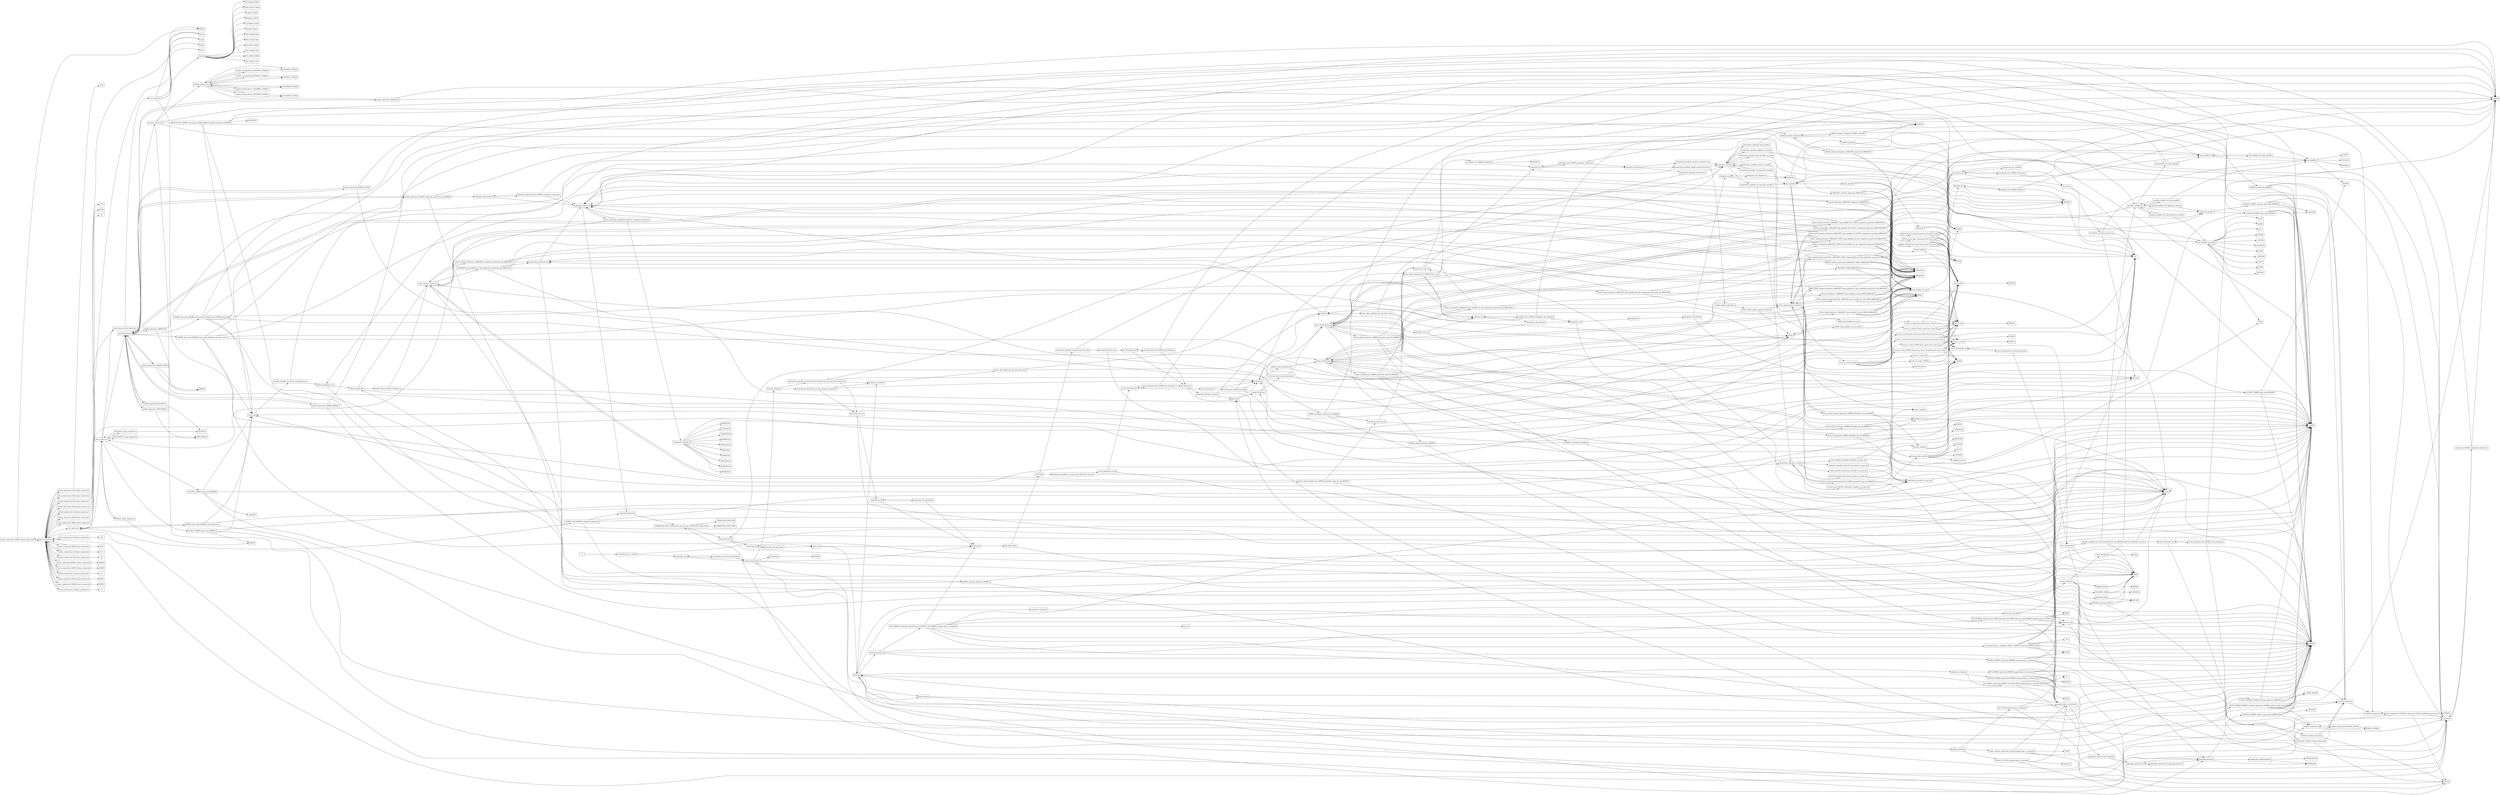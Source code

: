 digraph G {
    rankdir=LR;
    node [shape=box];
        
    unary_operator -> MINUS
    selection_statement -> IF_LPAREN_expression_RPAREN_statement_ELSE_pragmacomp_or_statement
    direct_id_declarator -> direct_id_declarator_LBRACKET_type_qualifier_list_opt_assignment_expression_opt_RBRACKET
    DO_pragmacomp_or_statement_WHILE_LPAREN_expression_RPAREN_SEMI -> pragmacomp_or_statement
    FOR_LPAREN_declaration_expression_opt_SEMI_for_iter_RPAREN_pragmacomp_or_statement -> FOR
    ID_COLON_pragmacomp_or_statement -> ID
    TIMES_type_qualifier_list_opt_pointer -> TIMES
    ENUM_ID -> ENUM
    direct_id_declarator -> LPAREN_id_declarator_RPAREN
    declaration_specifiers_id_declarator -> id_declarator
    ENUM_brace_open_enumerator_list_brace_close -> brace_close
    unary_expression -> unary_operator_cast_expression
    unary_expression -> SIZEOF_unary_expression
    struct_or_union_brace_open_struct_declaration_list_brace_close -> brace_close
    identifier_list_opt -> empty
    struct_or_union_TYPEID -> TYPEID
    LBRACKET_TIMES_RBRACKET -> LBRACKET
    direct_id_declarator -> direct_id_declarator_LBRACKET_STATIC_type_qualifier_list_opt_assignment_expression_RBRACKET
    unified_wstring_literal -> U8STRING_LITERAL
    storage_class_specifier -> AUTO
    postfix_expression -> postfix_expression_ARROW_TYPEID
    block_item_list_opt -> block_item_list
    direct_typeid_declarator_LPAREN_parameter_type_list_RPAREN -> LPAREN
    enum_specifier -> ENUM_brace_open_enumerator_list_brace_close
    specifier_qualifier_list_type_specifier_no_typeid -> type_specifier_no_typeid
    designation -> designator_list_EQUALS
    direct_abstract_declarator -> direct_abstract_declarator_LBRACKET_assignment_expression_opt_RBRACKET
    statement -> jump_statement
    pointer_direct_id_declarator -> pointer
    type_specifier_no_typeid -> SIGNED
    unified_wstring_literal_U16STRING_LITERAL -> U16STRING_LITERAL
    pppragma_directive_list_pppragma_directive -> pppragma_directive_list
    pointer_direct_abstract_declarator -> pointer
    SIZEOF_LPAREN_type_name_RPAREN -> type_name
    constant -> U8CHAR_CONST
    external_declaration -> pp_directive
    _STATIC_ASSERT_LPAREN_constant_expression_COMMA_unified_string_literal_RPAREN -> LPAREN
    direct_typeid_declarator -> direct_typeid_declarator_LBRACKET_type_qualifier_list_opt_TIMES_RBRACKET
    init_declarator_list_opt -> empty
    direct_id_declarator_LBRACKET_type_qualifier_list_opt_TIMES_RBRACKET -> direct_id_declarator
    SWITCH_LPAREN_expression_RPAREN_pragmacomp_or_statement -> RPAREN
    abstract_declarator_opt -> empty
    decl_body -> declaration_specifiers_init_declarator_list_opt
    LPAREN_type_name_RPAREN_brace_open_initializer_list_brace_close -> initializer_list
    type_specifier -> enum_specifier
    specifier_qualifier_list -> specifier_qualifier_list_alignment_specifier
    direct_typeid_noparen_declarator -> direct_typeid_noparen_declarator_LPAREN_parameter_type_list_RPAREN
    identifier -> ID
    binary_expression -> binary_expression_GE_binary_expression
    labeled_statement -> CASE_constant_expression_COLON_pragmacomp_or_statement
    block_item_list -> block_item
    _ALIGNAS_LPAREN_type_name_RPAREN -> type_name
    jump_statement -> GOTO_ID_SEMI
    binary_expression_PLUS_binary_expression -> PLUS
    direct_id_declarator_LBRACKET_STATIC_type_qualifier_list_opt_assignment_expression_RBRACKET -> type_qualifier_list_opt
    expression -> assignment_expression
    SIZEOF_unary_expression -> SIZEOF
    direct_id_declarator_LBRACKET_type_qualifier_list_STATIC_assignment_expression_RBRACKET -> direct_id_declarator
    DEFAULT_COLON_pragmacomp_or_statement -> pragmacomp_or_statement
    assignment_operator -> TIMESEQUAL
    statement -> pppragma_directive
    _ALIGNOF_LPAREN_type_name_RPAREN -> RPAREN
    direct_abstract_declarator_LPAREN_parameter_type_list_opt_RPAREN -> parameter_type_list_opt
    assignment_expression -> compound_expression
    direct_typeid_declarator -> direct_typeid_declarator_LPAREN_identifier_list_opt_RPAREN
    parameter_list_COMMA_parameter_declaration -> parameter_declaration
    binary_expression -> binary_expression_EQ_binary_expression
    type_qualifier -> VOLATILE
    binary_expression_CONDOP_expression_COLON_conditional_expression -> binary_expression
    declaration_specifiers -> declaration_specifiers_type_qualifier
    LPAREN_type_name_RPAREN_cast_expression -> type_name
    id_init_declarator_list -> id_init_declarator_list_COMMA_init_declarator
    LPAREN_type_name_RPAREN_cast_expression -> cast_expression
    type_qualifier_list_type_qualifier -> type_qualifier_list
    DO_pragmacomp_or_statement_WHILE_LPAREN_expression_RPAREN_SEMI -> WHILE
    assignment_operator -> RSHIFTEQUAL
    offsetof_member_designator_LBRACKET_expression_RBRACKET -> expression
    primary_expression -> identifier
    designation_opt_initializer -> initializer
    offsetof_member_designator_LBRACKET_expression_RBRACKET -> LBRACKET
    assignment_operator -> ANDEQUAL
    declaration_specifiers -> declaration_specifiers_function_specifier
    brace_close -> RBRACE
    direct_abstract_declarator_LBRACKET_TIMES_RBRACKET -> RBRACKET
    direct_id_declarator_LPAREN_identifier_list_opt_RPAREN -> RPAREN
    direct_id_declarator_LBRACKET_type_qualifier_list_opt_assignment_expression_opt_RBRACKET -> direct_id_declarator
    CONTINUE_SEMI -> CONTINUE
    designator -> PERIOD_identifier
    direct_typeid_declarator_LBRACKET_type_qualifier_list_opt_TIMES_RBRACKET -> TIMES
    statement -> expression_statement
    unary_operator_cast_expression -> unary_operator
    cast_expression -> LPAREN_type_name_RPAREN_cast_expression
    direct_id_declarator -> direct_id_declarator_LBRACKET_type_qualifier_list_opt_TIMES_RBRACKET
    ENUM_ID_brace_open_enumerator_list_brace_close -> ID
    specifier_qualifier_list_type_qualifier -> type_qualifier
    pointer -> TIMES_type_qualifier_list_opt
    designation_opt -> empty
    direct_typeid_noparen_declarator_LBRACKET_STATIC_type_qualifier_list_opt_assignment_expression_RBRACKET -> STATIC
    LPAREN_type_name_RPAREN_cast_expression -> LPAREN
    direct_typeid_declarator_LBRACKET_type_qualifier_list_opt_assignment_expression_opt_RBRACKET -> type_qualifier_list_opt
    direct_typeid_noparen_declarator_LBRACKET_type_qualifier_list_opt_TIMES_RBRACKET -> RBRACKET
    type_specifier -> typedef_name
    brace_open_initializer_list_COMMA_brace_close -> brace_open
    direct_typeid_noparen_declarator_LPAREN_identifier_list_opt_RPAREN -> RPAREN
    id_init_declarator -> id_declarator
    struct_or_union_brace_open_brace_close -> brace_open
    DO_pragmacomp_or_statement_WHILE_LPAREN_expression_RPAREN_SEMI -> RPAREN
    argument_expression_list_COMMA_assignment_expression -> argument_expression_list
    external_declaration -> static_assert
    DO_pragmacomp_or_statement_WHILE_LPAREN_expression_RPAREN_SEMI -> SEMI
    S -> translation_unit_or_empty
    struct_or_union_ID_brace_open_brace_close -> brace_open
    function_specifier -> _NORETURN
    direct_typeid_noparen_declarator -> direct_typeid_noparen_declarator_LBRACKET_type_qualifier_list_opt_assignment_expression_opt_RBRACKET
    declaration_specifiers_id_declarator_declaration_list_opt_compound_statement -> declaration_list_opt
    declaration_specifiers_alignment_specifier -> declaration_specifiers
    enum_specifier -> ENUM_ID
    unified_wstring_literal -> U32STRING_LITERAL
    designator_list_designator -> designator
    declaration_list -> declaration
    translation_unit_or_empty -> translation_unit
    unary_expression_assignment_operator_assignment_expression -> unary_expression
    assignment_operator -> XOREQUAL
    binary_expression_XOR_binary_expression -> binary_expression
    direct_typeid_noparen_declarator_LBRACKET_type_qualifier_list_STATIC_assignment_expression_RBRACKET -> STATIC
    direct_id_declarator -> direct_id_declarator_LPAREN_parameter_type_list_RPAREN
    initializer -> brace_open_initializer_list_COMMA_brace_close
    direct_typeid_noparen_declarator_LBRACKET_STATIC_type_qualifier_list_opt_assignment_expression_RBRACKET -> RBRACKET
    function_definition -> id_declarator_declaration_list_opt_compound_statement
    postfix_expression -> primary_expression
    direct_typeid_declarator -> TYPEID
    translation_unit_external_declaration -> translation_unit
    pppragma_directive -> PPPRAGMA
    postfix_expression -> postfix_expression_LPAREN_RPAREN
    WHILE_LPAREN_expression_RPAREN_pragmacomp_or_statement -> RPAREN
    postfix_expression_LPAREN_argument_expression_list_RPAREN -> argument_expression_list
    struct_or_union_specifier -> struct_or_union_TYPEID
    COLON_constant_expression -> COLON
    pppragma_directive_list -> pppragma_directive
    specifier_qualifier_list_struct_declarator_list_opt_SEMI -> SEMI
    assignment_expression -> conditional_expression
    unified_string_literal_STRING_LITERAL -> unified_string_literal
    SWITCH_LPAREN_expression_RPAREN_pragmacomp_or_statement -> LPAREN
    binary_expression_GT_binary_expression -> GT
    declaration_list_declaration -> declaration
    primary_expression -> LPAREN_expression_RPAREN
    direct_typeid_noparen_declarator_LBRACKET_type_qualifier_list_STATIC_assignment_expression_RBRACKET -> RBRACKET
    initializer -> brace_open_initializer_list_opt_brace_close
    type_specifier_no_typeid -> __INT128
    direct_abstract_declarator_LPAREN_parameter_type_list_opt_RPAREN -> RPAREN
    cast_expression -> LPAREN_VOID_RPAREN_compound_expression
    brace_open -> LBRACE
    PPPRAGMA_PPPRAGMASTR -> PPPRAGMA
    abstract_declarator -> pointer
    jump_statement -> RETURN_expression_SEMI
    struct_or_union -> STRUCT
    direct_typeid_declarator_LBRACKET_STATIC_type_qualifier_list_opt_assignment_expression_RBRACKET -> STATIC
    type_qualifier -> RESTRICT
    id_init_declarator_list_COMMA_init_declarator -> init_declarator
    struct_or_union_ID_brace_open_struct_declaration_list_brace_close -> brace_open
    RETURN_SEMI -> RETURN
    specifier_qualifier_list_struct_declarator_list_opt_SEMI -> specifier_qualifier_list
    pointer_direct_id_declarator -> direct_id_declarator
    specifier_qualifier_list_struct_declarator_list_opt_SEMI -> struct_declarator_list_opt
    _ALIGNOF_LPAREN_type_name_RPAREN -> LPAREN
    constant -> INT_CONST_DEC
    binary_expression_OR_binary_expression -> OR
    IF_LPAREN_expression_RPAREN_statement_ELSE_pragmacomp_or_statement -> LPAREN
    direct_typeid_declarator_LPAREN_identifier_list_opt_RPAREN -> identifier_list_opt
    decl_body_SEMI -> decl_body
    binary_expression_RSHIFT_binary_expression -> binary_expression
    enumerator_list -> enumerator_list_COMMA_enumerator
    parameter_type_list -> parameter_list
    direct_typeid_declarator_LBRACKET_type_qualifier_list_STATIC_assignment_expression_RBRACKET -> direct_typeid_declarator
    LPAREN_type_name_RPAREN_brace_open_initializer_list_COMMA_brace_close -> type_name
    binary_expression_LSHIFT_binary_expression -> LSHIFT
    struct_declaration_list -> struct_declaration
    ID_EQUALS_constant_expression -> ID
    expression_opt -> expression
    direct_typeid_declarator_LBRACKET_STATIC_type_qualifier_list_opt_assignment_expression_RBRACKET -> RBRACKET
    external_declaration -> pppragma_directive
    direct_abstract_declarator_LBRACKET_assignment_expression_opt_RBRACKET -> direct_abstract_declarator
    postfix_expression_PERIOD_TYPEID -> postfix_expression
    parameter_list_COMMA_ELLIPSIS -> parameter_list
    postfix_expression_PLUSPLUS -> PLUSPLUS
    init_declarator_list -> init_declarator
    direct_id_declarator_LPAREN_identifier_list_opt_RPAREN -> LPAREN
    direct_abstract_declarator_LBRACKET_TIMES_RBRACKET -> LBRACKET
    binary_expression -> binary_expression_LE_binary_expression
    direct_typeid_declarator_LBRACKET_type_qualifier_list_opt_assignment_expression_opt_RBRACKET -> assignment_expression_opt
    direct_id_declarator_LPAREN_parameter_type_list_RPAREN -> parameter_type_list
    type_specifier -> atomic_specifier
    unary_expression -> postfix_expression
    pragmacomp_or_statement -> statement
    specifier_qualifier_list -> specifier_qualifier_list_type_specifier_no_typeid
    CASE_constant_expression_COLON_pragmacomp_or_statement -> COLON
    RETURN_expression_SEMI -> expression
    LPAREN_expression_RPAREN -> LPAREN
    declaration_specifiers_abstract_declarator_opt -> abstract_declarator_opt
    LPAREN_typeid_declarator_RPAREN -> typeid_declarator
    struct_declarator_list_opt -> empty
    direct_id_declarator_LBRACKET_STATIC_type_qualifier_list_opt_assignment_expression_RBRACKET -> assignment_expression
    direct_id_declarator_LBRACKET_STATIC_type_qualifier_list_opt_assignment_expression_RBRACKET -> direct_id_declarator
    struct_or_union_specifier -> struct_or_union_brace_open_brace_close
    assignment_operator -> PLUSEQUAL
    direct_typeid_noparen_declarator_LBRACKET_type_qualifier_list_opt_TIMES_RBRACKET -> LBRACKET
    unary_expression -> MINUSMINUS_unary_expression
    FOR_LPAREN_declaration_expression_opt_SEMI_for_iter_RPAREN_pragmacomp_or_statement -> declaration
    expression_COMMA_assignment_expression -> COMMA
    direct_typeid_noparen_declarator_LBRACKET_type_qualifier_list_opt_assignment_expression_opt_RBRACKET -> RBRACKET
    binary_expression -> binary_expression_MOD_binary_expression
    constant -> INT_CONST_CHAR
    _PRAGMA_LPAREN_unified_string_literal_RPAREN -> unified_string_literal
    ENUM_TYPEID_brace_open_enumerator_list_brace_close -> brace_open
    binary_expression -> binary_expression_MINUS_binary_expression
    unary_operator -> LNOT
    postfix_expression_MINUSMINUS -> postfix_expression
    FOR_LPAREN_expression_opt_SEMI_expression_opt_SEMI_expression_opt_RPAREN_pragmacomp_or_statement -> FOR
    postfix_expression -> postfix_expression_LBRACKET_expression_RBRACKET
    constant -> INT_CONST_OCT
    struct_declaration_list_struct_declaration -> struct_declaration
    binary_expression_CONDOP_expression_COLON_conditional_expression -> COLON
    identifier_list_opt -> identifier_list
    struct_or_union_TYPEID_brace_open_brace_close -> brace_close
    postfix_expression_PERIOD_TYPEID -> TYPEID
    typeid_declarator -> pointer_direct_typeid_declarator
    declaration_specifiers_typeid_noparen_declarator -> declaration_specifiers
    GOTO_ID_SEMI -> GOTO
    init_declarator -> declarator
    direct_typeid_noparen_declarator_LBRACKET_STATIC_type_qualifier_list_opt_assignment_expression_RBRACKET -> LBRACKET
    struct_or_union_brace_open_brace_close -> struct_or_union
    type_specifier_no_typeid -> UNSIGNED
    struct_or_union_ID_brace_open_brace_close -> struct_or_union
    unified_wstring_literal_U8STRING_LITERAL -> unified_wstring_literal
    labeled_statement -> DEFAULT_COLON_pragmacomp_or_statement
    WHILE_LPAREN_expression_RPAREN_pragmacomp_or_statement -> LPAREN
    id_declarator_declaration_list_opt_compound_statement -> declaration_list_opt
    primary_expression -> unified_string_literal
    unified_wstring_literal_U32STRING_LITERAL -> unified_wstring_literal
    _ATOMIC_LPAREN_type_name_RPAREN -> RPAREN
    parameter_declaration -> declaration_specifiers_abstract_declarator_opt
    unary_operator -> PLUS
    binary_expression_LSHIFT_binary_expression -> binary_expression
    binary_expression_EQ_binary_expression -> binary_expression
    offsetof_member_designator_LBRACKET_expression_RBRACKET -> RBRACKET
    direct_typeid_noparen_declarator_LBRACKET_type_qualifier_list_STATIC_assignment_expression_RBRACKET -> LBRACKET
    direct_abstract_declarator_LPAREN_parameter_type_list_opt_RPAREN -> LPAREN
    declaration_specifiers_no_type -> atomic_specifier_declaration_specifiers_no_type_opt
    direct_typeid_noparen_declarator_LPAREN_parameter_type_list_RPAREN -> direct_typeid_noparen_declarator
    postfix_expression_ARROW_TYPEID -> ARROW
    postfix_expression_PERIOD_ID -> ID
    for_iter -> expression_opt
    constant -> U16CHAR_CONST
    RETURN_expression_SEMI -> SEMI
    LPAREN_abstract_declarator_RPAREN -> abstract_declarator
    SIZEOF_LPAREN_type_name_RPAREN -> SIZEOF
    struct_declaration_list -> struct_declaration_list_struct_declaration
    direct_id_declarator_LBRACKET_type_qualifier_list_STATIC_assignment_expression_RBRACKET -> STATIC
    brace_open_initializer_list_opt_brace_close -> initializer_list_opt
    postfix_expression -> LPAREN_type_name_RPAREN_brace_open_initializer_list_COMMA_brace_close
    direct_typeid_declarator_LBRACKET_type_qualifier_list_opt_TIMES_RBRACKET -> direct_typeid_declarator
    expression -> expression_COMMA_assignment_expression
    unified_string_literal -> STRING_LITERAL
    MINUSMINUS_unary_expression -> unary_expression
    struct_declarator_list_COMMA_struct_declarator -> struct_declarator
    ID_EQUALS_constant_expression -> EQUALS
    direct_id_declarator_LBRACKET_type_qualifier_list_opt_TIMES_RBRACKET -> RBRACKET
    direct_typeid_noparen_declarator_LPAREN_identifier_list_opt_RPAREN -> direct_typeid_noparen_declarator
    declaration_specifiers -> declaration_specifiers_type_specifier_no_typeid
    declarator_EQUALS_initializer -> declarator
    initializer -> assignment_expression
    RETURN_SEMI -> SEMI
    pppragma_directive_list_statement -> statement
    CASE_constant_expression_COLON_pragmacomp_or_statement -> CASE
    FOR_LPAREN_expression_opt_SEMI_expression_opt_SEMI_expression_opt_RPAREN_pragmacomp_or_statement -> pragmacomp_or_statement
    binary_expression_DIVIDE_binary_expression -> DIVIDE
    binary_expression_LT_binary_expression -> LT
    struct_or_union_ID_brace_open_struct_declaration_list_brace_close -> struct_or_union
    type_name -> specifier_qualifier_list_abstract_declarator_opt
    binary_expression_AND_binary_expression -> binary_expression
    init_declarator -> declarator_EQUALS_initializer
    CASE_constant_expression_COLON_pragmacomp_or_statement -> constant_expression
    unary_operator -> TIMES
    struct_declarator_list_opt -> struct_declarator_list
    direct_id_declarator_LPAREN_identifier_list_opt_RPAREN -> direct_id_declarator
    direct_typeid_declarator_LBRACKET_STATIC_type_qualifier_list_opt_assignment_expression_RBRACKET -> LBRACKET
    direct_typeid_noparen_declarator -> direct_typeid_noparen_declarator_LBRACKET_STATIC_type_qualifier_list_opt_assignment_expression_RBRACKET
    binary_expression -> binary_expression_LT_binary_expression
    direct_id_declarator_LBRACKET_type_qualifier_list_STATIC_assignment_expression_RBRACKET -> RBRACKET
    pointer_direct_typeid_declarator -> pointer
    struct_or_union_ID_brace_open_struct_declaration_list_brace_close -> struct_declaration_list
    offsetof_member_designator_PERIOD_identifier -> PERIOD
    type_qualifier_declaration_specifiers_no_type_opt -> declaration_specifiers_no_type_opt
    FOR_LPAREN_declaration_expression_opt_SEMI_for_iter_RPAREN_pragmacomp_or_statement -> for_iter
    declaration_specifiers_no_type -> type_qualifier_declaration_specifiers_no_type_opt
    pointer_direct_typeid_noparen_declarator -> pointer
    _STATIC_ASSERT_LPAREN_constant_expression_RPAREN -> _STATIC_ASSERT
    struct_or_union_ID -> ID
    type_qualifier_list -> type_qualifier
    brace_open_initializer_list_COMMA_brace_close -> initializer_list
    constant -> HEX_FLOAT_CONST
    constant -> CHAR_CONST
    unary_operator_cast_expression -> cast_expression
    direct_typeid_noparen_declarator_LBRACKET_type_qualifier_list_opt_TIMES_RBRACKET -> type_qualifier_list_opt
    identifier_list_COMMA_identifier -> identifier_list
    LPAREN_type_name_RPAREN_brace_open_initializer_list_brace_close -> RPAREN
    enumerator_list -> enumerator_list_COMMA
    identifier_list -> identifier
    FOR_LPAREN_expression_opt_SEMI_expression_opt_SEMI_expression_opt_RPAREN_pragmacomp_or_statement -> expression_opt
    declaration_specifiers_init_declarator_list_opt -> init_declarator_list_opt
    postfix_expression -> postfix_expression_ARROW_ID
    direct_typeid_noparen_declarator_LBRACKET_type_qualifier_list_opt_assignment_expression_opt_RBRACKET -> LBRACKET
    LBRACKET_TIMES_RBRACKET -> TIMES
    type_specifier_no_typeid -> LONG
    initializer_list_COMMA_designation_opt_initializer -> designation_opt
    brace_open_initializer_list_COMMA_brace_close -> COMMA
    direct_typeid_declarator_LPAREN_parameter_type_list_RPAREN -> parameter_type_list
    pppragma_directive_list -> pppragma_directive_list_pppragma_directive
    PPPRAGMA_PPPRAGMASTR -> PPPRAGMASTR
    static_assert -> _STATIC_ASSERT_LPAREN_constant_expression_COMMA_unified_string_literal_RPAREN
    PLUSPLUS_unary_expression -> unary_expression
    initializer_list_opt -> empty
    decl_body_SEMI -> SEMI
    type_specifier_no_typeid -> VOID
    enum_specifier -> ENUM_ID_brace_open_enumerator_list_brace_close
    struct_or_union_TYPEID_brace_open_struct_declaration_list_brace_close -> brace_open
    direct_typeid_noparen_declarator_LBRACKET_STATIC_type_qualifier_list_opt_assignment_expression_RBRACKET -> type_qualifier_list_opt
    alignment_specifier -> _ALIGNAS_LPAREN_type_name_RPAREN
    LBRACKET_constant_expression_RBRACKET -> constant_expression
    jump_statement -> RETURN_SEMI
    type_qualifier -> _ATOMIC
    constant -> WCHAR_CONST
    translation_unit -> external_declaration
    constant -> U32CHAR_CONST
    struct_declarator_list_COMMA_struct_declarator -> struct_declarator_list
    assignment_expression -> unary_expression_assignment_operator_assignment_expression
    offsetof_member_designator_PERIOD_identifier -> identifier
    binary_expression_LE_binary_expression -> LE
    IF_LPAREN_expression_RPAREN_pragmacomp_or_statement -> IF
    LPAREN_VOID_RPAREN_compound_expression -> LPAREN
    LPAREN_typeid_declarator_RPAREN -> RPAREN
    DO_pragmacomp_or_statement_WHILE_LPAREN_expression_RPAREN_SEMI -> DO
    direct_typeid_declarator_LPAREN_parameter_type_list_RPAREN -> direct_typeid_declarator
    empty -> <empty>
    LPAREN_id_declarator_RPAREN -> LPAREN
    type_qualifier_list_opt -> type_qualifier_list
    _ATOMIC_LPAREN_type_name_RPAREN -> LPAREN
    abstract_declarator_opt -> abstract_declarator
    FOR_LPAREN_declaration_expression_opt_SEMI_for_iter_RPAREN_pragmacomp_or_statement -> pragmacomp_or_statement
    initializer_list -> designation_opt_initializer
    constant_expression -> conditional_expression
    postfix_expression_MINUSMINUS -> MINUSMINUS
    binary_expression -> binary_expression_DIVIDE_binary_expression
    declaration_specifiers_no_type_type_specifier -> declaration_specifiers_no_type
    alignment_specifier_declaration_specifiers_no_type_opt -> alignment_specifier
    assignment_expression_opt -> empty
    LPAREN_expression_RPAREN -> expression
    block_item_list_block_item -> block_item_list
    binary_expression -> binary_expression_GT_binary_expression
    direct_typeid_noparen_declarator_LPAREN_parameter_type_list_RPAREN -> RPAREN
    struct_or_union_specifier -> struct_or_union_TYPEID_brace_open_brace_close
    designator -> LBRACKET_constant_expression_RBRACKET
    ENUM_TYPEID_brace_open_enumerator_list_brace_close -> ENUM
    PLUSPLUS_unary_expression -> PLUSPLUS
    primary_expression -> OFFSETOF_LPAREN_type_name_COMMA_offsetof_member_designator_RPAREN
    DEFAULT_COLON_pragmacomp_or_statement -> COLON
    declarator_COLON_constant_expression -> declarator
    _PRAGMA_LPAREN_unified_string_literal_RPAREN -> RPAREN
    LPAREN_abstract_declarator_RPAREN -> RPAREN
    ENUM_TYPEID -> ENUM
    id_init_declarator_list_opt -> id_init_declarator_list
    postfix_expression_LPAREN_argument_expression_list_RPAREN -> postfix_expression
    parameter_type_list_opt -> parameter_type_list
    parameter_type_list -> parameter_list_COMMA_ELLIPSIS
    unary_expression -> _ALIGNOF_LPAREN_type_name_RPAREN
    type_qualifier_list_opt -> empty
    translation_unit -> translation_unit_external_declaration
    postfix_expression_ARROW_ID -> postfix_expression
    postfix_expression_PERIOD_ID -> PERIOD
    direct_id_declarator_LBRACKET_type_qualifier_list_opt_TIMES_RBRACKET -> LBRACKET
    binary_expression_LOR_binary_expression -> LOR
    struct_or_union_specifier -> struct_or_union_TYPEID_brace_open_struct_declaration_list_brace_close
    ENUM_ID_brace_open_enumerator_list_brace_close -> brace_open
    FOR_LPAREN_declaration_expression_opt_SEMI_for_iter_RPAREN_pragmacomp_or_statement -> expression_opt
    binary_expression_GT_binary_expression -> binary_expression
    unified_wstring_literal -> unified_wstring_literal_U16STRING_LITERAL
    IF_LPAREN_expression_RPAREN_pragmacomp_or_statement -> pragmacomp_or_statement
    direct_abstract_declarator -> LBRACKET_TIMES_RBRACKET
    struct_or_union_specifier -> struct_or_union_ID_brace_open_brace_close
    LPAREN_type_name_RPAREN_brace_open_initializer_list_brace_close -> type_name
    type_specifier_no_typeid -> _COMPLEX
    type_specifier_no_typeid -> _BOOL
    statement -> labeled_statement
    expression_COMMA_assignment_expression -> assignment_expression
    ID_COLON_pragmacomp_or_statement -> pragmacomp_or_statement
    specifier_qualifier_list_alignment_specifier -> alignment_specifier
    CONTINUE_SEMI -> SEMI
    direct_abstract_declarator_LBRACKET_assignment_expression_opt_RBRACKET -> RBRACKET
    direct_typeid_declarator_LBRACKET_STATIC_type_qualifier_list_opt_assignment_expression_RBRACKET -> type_qualifier_list_opt
    binary_expression_TIMES_binary_expression -> binary_expression
    binary_expression_LE_binary_expression -> binary_expression
    type_specifier_no_typeid -> CHAR
    direct_id_declarator_LBRACKET_type_qualifier_list_STATIC_assignment_expression_RBRACKET -> LBRACKET
    pointer_direct_typeid_noparen_declarator -> direct_typeid_noparen_declarator
    binary_expression -> binary_expression_AND_binary_expression
    unified_wstring_literal -> unified_wstring_literal_U8STRING_LITERAL
    IF_LPAREN_expression_RPAREN_statement_ELSE_pragmacomp_or_statement -> statement
    specifier_qualifier_list -> specifier_qualifier_list_type_qualifier
    _ALIGNOF_LPAREN_type_name_RPAREN -> type_name
    statement -> compound_statement
    ENUM_TYPEID_brace_open_enumerator_list_brace_close -> enumerator_list
    external_declaration -> function_definition
    direct_typeid_noparen_declarator_LBRACKET_type_qualifier_list_STATIC_assignment_expression_RBRACKET -> type_qualifier_list
    binary_expression_CONDOP_expression_COLON_conditional_expression -> CONDOP
    OFFSETOF_LPAREN_type_name_COMMA_offsetof_member_designator_RPAREN -> RPAREN
    RETURN_expression_SEMI -> RETURN
    LPAREN_type_name_RPAREN_brace_open_initializer_list_brace_close -> LPAREN
    direct_abstract_declarator_LBRACKET_assignment_expression_opt_RBRACKET -> assignment_expression_opt
    parameter_declaration -> declaration_specifiers_id_declarator
    direct_typeid_noparen_declarator_LBRACKET_type_qualifier_list_opt_assignment_expression_opt_RBRACKET -> type_qualifier_list_opt
    struct_declarator_list_COMMA_struct_declarator -> COMMA
    IF_LPAREN_expression_RPAREN_pragmacomp_or_statement -> expression
    ID_COLON_pragmacomp_or_statement -> COLON
    decl_body -> declaration_specifiers_no_type_id_init_declarator_list_opt
    binary_expression_MINUS_binary_expression -> MINUS
    direct_typeid_noparen_declarator_LBRACKET_type_qualifier_list_opt_TIMES_RBRACKET -> direct_typeid_noparen_declarator
    brace_open_initializer_list_COMMA_brace_close -> brace_close
    OFFSETOF_LPAREN_type_name_COMMA_offsetof_member_designator_RPAREN -> COMMA
    struct_or_union_brace_open_brace_close -> brace_close
    direct_typeid_declarator_LBRACKET_type_qualifier_list_STATIC_assignment_expression_RBRACKET -> STATIC
    struct_or_union_ID_brace_open_brace_close -> brace_close
    declaration_specifiers_no_type -> function_specifier_declaration_specifiers_no_type_opt
    postfix_expression_LBRACKET_expression_RBRACKET -> expression
    LPAREN_type_name_RPAREN_brace_open_initializer_list_brace_close -> brace_close
    ENUM_ID -> ID
    DEFAULT_COLON_pragmacomp_or_statement -> DEFAULT
    LPAREN_typeid_declarator_RPAREN -> LPAREN
    FOR_LPAREN_declaration_expression_opt_SEMI_for_iter_RPAREN_pragmacomp_or_statement -> SEMI
    struct_declarator_list -> struct_declarator_list_COMMA_struct_declarator
    FOR_LPAREN_declaration_expression_opt_SEMI_for_iter_RPAREN_pragmacomp_or_statement -> RPAREN
    unary_expression -> PLUSPLUS_unary_expression
    GOTO_ID_SEMI -> SEMI
    LPAREN_type_name_RPAREN_brace_open_initializer_list_COMMA_brace_close -> COMMA
    direct_typeid_declarator_LBRACKET_type_qualifier_list_STATIC_assignment_expression_RBRACKET -> type_qualifier_list
    unified_string_literal -> unified_string_literal_STRING_LITERAL
    postfix_expression_LBRACKET_expression_RBRACKET -> LBRACKET
    jump_statement -> CONTINUE_SEMI
    direct_typeid_noparen_declarator_LBRACKET_STATIC_type_qualifier_list_opt_assignment_expression_RBRACKET -> direct_typeid_noparen_declarator
    specifier_qualifier_list -> alignment_specifier
    specifier_qualifier_list_alignment_specifier -> specifier_qualifier_list
    LPAREN_VOID_RPAREN_compound_expression -> compound_expression
    alignment_specifier_declaration_specifiers_no_type_opt -> declaration_specifiers_no_type_opt
    declaration_specifiers_id_declarator_declaration_list_opt_compound_statement -> compound_statement
    struct_or_union_TYPEID_brace_open_struct_declaration_list_brace_close -> struct_or_union
    declaration_list_opt -> empty
    direct_typeid_noparen_declarator -> TYPEID
    parameter_list_COMMA_parameter_declaration -> parameter_list
    direct_typeid_noparen_declarator_LPAREN_parameter_type_list_RPAREN -> LPAREN
    direct_typeid_declarator_LBRACKET_type_qualifier_list_STATIC_assignment_expression_RBRACKET -> RBRACKET
    id_declarator_EQUALS_initializer -> id_declarator
    function_specifier_declaration_specifiers_no_type_opt -> declaration_specifiers_no_type_opt
    id_declarator_declaration_list_opt_compound_statement -> id_declarator
    pointer_direct_abstract_declarator -> direct_abstract_declarator
    struct_or_union_TYPEID_brace_open_struct_declaration_list_brace_close -> struct_declaration_list
    unified_wstring_literal_WSTRING_LITERAL -> WSTRING_LITERAL
    id_declarator -> direct_id_declarator
    offsetof_member_designator_PERIOD_identifier -> offsetof_member_designator
    type_specifier -> type_specifier_no_typeid
    struct_or_union_specifier -> struct_or_union_brace_open_struct_declaration_list_brace_close
    _PRAGMA_LPAREN_unified_string_literal_RPAREN -> LPAREN
    LPAREN_abstract_declarator_RPAREN -> LPAREN
    binary_expression_LOR_binary_expression -> binary_expression
    initializer_list_opt -> initializer_list
    direct_typeid_declarator_LBRACKET_type_qualifier_list_opt_assignment_expression_opt_RBRACKET -> direct_typeid_declarator
    unary_operator -> AND
    direct_typeid_declarator -> direct_typeid_declarator_LPAREN_parameter_type_list_RPAREN
    direct_typeid_declarator -> direct_typeid_declarator_LBRACKET_STATIC_type_qualifier_list_opt_assignment_expression_RBRACKET
    direct_typeid_noparen_declarator_LPAREN_identifier_list_opt_RPAREN -> LPAREN
    direct_id_declarator_LBRACKET_type_qualifier_list_opt_TIMES_RBRACKET -> type_qualifier_list_opt
    direct_typeid_noparen_declarator_LBRACKET_STATIC_type_qualifier_list_opt_assignment_expression_RBRACKET -> assignment_expression
    DO_pragmacomp_or_statement_WHILE_LPAREN_expression_RPAREN_SEMI -> LPAREN
    type_specifier_no_typeid -> DOUBLE
    pragmacomp_or_statement -> pppragma_directive_list_statement
    struct_or_union_ID_brace_open_struct_declaration_list_brace_close -> brace_close
    struct_declaration -> specifier_qualifier_list_struct_declarator_list_opt_SEMI
    statement -> selection_statement
    direct_typeid_noparen_declarator_LPAREN_parameter_type_list_RPAREN -> parameter_type_list
    struct_or_union_TYPEID_brace_open_brace_close -> brace_open
    struct_declaration -> SEMI
    ENUM_TYPEID_brace_open_enumerator_list_brace_close -> TYPEID
    direct_abstract_declarator_LBRACKET_TIMES_RBRACKET -> TIMES
    unary_expression_assignment_operator_assignment_expression -> assignment_operator
    binary_expression_NE_binary_expression -> NE
    direct_abstract_declarator_LBRACKET_assignment_expression_opt_RBRACKET -> LBRACKET
    block_item_list_opt -> empty
    COLON_constant_expression -> constant_expression
    ENUM_TYPEID -> TYPEID
    initializer_list_COMMA_designation_opt_initializer -> initializer
    binary_expression_LAND_binary_expression -> binary_expression
    unified_wstring_literal -> WSTRING_LITERAL
    specifier_qualifier_list_abstract_declarator_opt -> specifier_qualifier_list
    LPAREN_type_name_RPAREN_brace_open_initializer_list_COMMA_brace_close -> brace_open
    direct_typeid_noparen_declarator_LBRACKET_type_qualifier_list_opt_TIMES_RBRACKET -> TIMES
    direct_typeid_noparen_declarator_LBRACKET_type_qualifier_list_STATIC_assignment_expression_RBRACKET -> assignment_expression
    pppragma_directive_list_pppragma_directive -> pppragma_directive
    binary_expression -> binary_expression_LOR_binary_expression
    storage_class_specifier -> TYPEDEF
    direct_typeid_noparen_declarator_LBRACKET_type_qualifier_list_opt_assignment_expression_opt_RBRACKET -> assignment_expression_opt
    id_init_declarator_list_COMMA_init_declarator -> id_init_declarator_list
    pointer -> TIMES_type_qualifier_list_opt_pointer
    binary_expression -> binary_expression_PLUS_binary_expression
    postfix_expression -> LPAREN_type_name_RPAREN_brace_open_initializer_list_brace_close
    OFFSETOF_LPAREN_type_name_COMMA_offsetof_member_designator_RPAREN -> LPAREN
    brace_open_block_item_list_opt_brace_close -> brace_open
    IF_LPAREN_expression_RPAREN_statement_ELSE_pragmacomp_or_statement -> IF
    init_declarator_list_COMMA_init_declarator -> init_declarator_list
    binary_expression_MINUS_binary_expression -> binary_expression
    external_declaration -> declaration
    _ALIGNOF_LPAREN_type_name_RPAREN -> _ALIGNOF
    postfix_expression_LPAREN_RPAREN -> postfix_expression
    declaration_specifiers_no_type_opt -> empty
    typeid_noparen_declarator -> pointer_direct_typeid_noparen_declarator
    enumerator_list_COMMA_enumerator -> enumerator
    argument_expression_list -> argument_expression_list_COMMA_assignment_expression
    MINUSMINUS_unary_expression -> MINUSMINUS
    declarator_EQUALS_initializer -> initializer
    identifier_list_COMMA_identifier -> identifier
    brace_open_initializer_list_opt_brace_close -> brace_open
    assignment_operator -> LSHIFTEQUAL
    binary_expression -> binary_expression_OR_binary_expression
    ENUM_ID_brace_open_enumerator_list_brace_close -> ENUM
    declaration_specifiers_type_qualifier -> type_qualifier
    block_item_list_block_item -> block_item
    binary_expression_MOD_binary_expression -> MOD
    binary_expression_XOR_binary_expression -> XOR
    _STATIC_ASSERT_LPAREN_constant_expression_RPAREN -> RPAREN
    id_init_declarator_list -> id_init_declarator
    cast_expression -> unary_expression
    unified_wstring_literal -> unified_wstring_literal_WSTRING_LITERAL
    SWITCH_LPAREN_expression_RPAREN_pragmacomp_or_statement -> pragmacomp_or_statement
    declaration_specifiers_no_type_id_init_declarator_list_opt -> id_init_declarator_list_opt
    unified_wstring_literal_U8STRING_LITERAL -> U8STRING_LITERAL
    _ATOMIC_LPAREN_type_name_RPAREN -> _ATOMIC
    TIMES_type_qualifier_list_opt -> type_qualifier_list_opt
    direct_typeid_noparen_declarator_LBRACKET_type_qualifier_list_opt_assignment_expression_opt_RBRACKET -> direct_typeid_noparen_declarator
    selection_statement -> IF_LPAREN_expression_RPAREN_pragmacomp_or_statement
    constant -> FLOAT_CONST
    ENUM_TYPEID_brace_open_enumerator_list_brace_close -> brace_close
    type_qualifier_declaration_specifiers_no_type_opt -> type_qualifier
    direct_typeid_declarator_LBRACKET_STATIC_type_qualifier_list_opt_assignment_expression_RBRACKET -> assignment_expression
    enumerator_list_COMMA_enumerator -> COMMA
    postfix_expression -> postfix_expression_PERIOD_ID
    postfix_expression_LBRACKET_expression_RBRACKET -> postfix_expression
    PERIOD_identifier -> PERIOD
    FOR_LPAREN_declaration_expression_opt_SEMI_for_iter_RPAREN_pragmacomp_or_statement -> LPAREN
    typeid_noparen_declarator -> direct_typeid_noparen_declarator
    _STATIC_ASSERT_LPAREN_constant_expression_RPAREN -> constant_expression
    declaration_specifiers_id_declarator_declaration_list_opt_compound_statement -> declaration_specifiers
    ENUM_brace_open_enumerator_list_brace_close -> brace_open
    direct_id_declarator_LBRACKET_type_qualifier_list_STATIC_assignment_expression_RBRACKET -> type_qualifier_list
    enumerator -> ID
    SIZEOF_LPAREN_type_name_RPAREN -> RPAREN
    direct_typeid_declarator_LBRACKET_type_qualifier_list_opt_TIMES_RBRACKET -> RBRACKET
    struct_or_union_brace_open_struct_declaration_list_brace_close -> brace_open
    IF_LPAREN_expression_RPAREN_statement_ELSE_pragmacomp_or_statement -> pragmacomp_or_statement
    LBRACKET_type_qualifier_list_opt_assignment_expression_opt_RBRACKET -> RBRACKET
    expression_opt_SEMI -> expression_opt
    direct_typeid_declarator -> LPAREN_typeid_declarator_RPAREN
    binary_expression_RSHIFT_binary_expression -> RSHIFT
    binary_expression -> binary_expression_XOR_binary_expression
    direct_typeid_declarator_LBRACKET_type_qualifier_list_STATIC_assignment_expression_RBRACKET -> LBRACKET
    direct_abstract_declarator -> LPAREN_abstract_declarator_RPAREN
    designator_list_EQUALS -> designator_list
    _ALIGNAS_LPAREN_type_name_RPAREN -> RPAREN
    _STATIC_ASSERT_LPAREN_constant_expression_COMMA_unified_string_literal_RPAREN -> _STATIC_ASSERT
    specifier_qualifier_list_type_specifier_no_typeid -> specifier_qualifier_list
    direct_abstract_declarator -> direct_abstract_declarator_LBRACKET_TIMES_RBRACKET
    function_specifier -> INLINE
    SWITCH_LPAREN_expression_RPAREN_pragmacomp_or_statement -> expression
    declaration_specifiers_init_declarator_list_opt -> declaration_specifiers
    ENUM_ID_brace_open_enumerator_list_brace_close -> enumerator_list
    alignment_specifier -> _ALIGNAS_LPAREN_constant_expression_RPAREN
    parameter_list_COMMA_ELLIPSIS -> ELLIPSIS
    type_specifier_no_typeid -> FLOAT
    COMPOUND_STMT_START_block_item_list_opt_COMPOUND_STMT_END -> COMPOUND_STMT_START
    designator_list -> designator_list_designator
    id_declarator_declaration_list_opt_compound_statement -> compound_statement
    id_declarator_EQUALS_initializer -> initializer
    iteration_statement -> FOR_LPAREN_declaration_expression_opt_SEMI_for_iter_RPAREN_pragmacomp_or_statement
    type_qualifier_list_type_specifier -> type_specifier
    expression_statement -> expression_opt_SEMI
    binary_expression_TIMES_binary_expression -> TIMES
    binary_expression -> binary_expression_LSHIFT_binary_expression
    direct_typeid_declarator -> direct_typeid_declarator_LBRACKET_type_qualifier_list_STATIC_assignment_expression_RBRACKET
    abstract_declarator -> direct_abstract_declarator
    _ATOMIC_LPAREN_type_name_RPAREN -> type_name
    atomic_specifier -> _ATOMIC_LPAREN_type_name_RPAREN
    OFFSETOF_LPAREN_type_name_COMMA_offsetof_member_designator_RPAREN -> OFFSETOF
    PERIOD_identifier -> identifier
    assignment_operator -> MODEQUAL
    IF_LPAREN_expression_RPAREN_statement_ELSE_pragmacomp_or_statement -> expression
    argument_expression_list_COMMA_assignment_expression -> COMMA
    direct_id_declarator_LBRACKET_type_qualifier_list_opt_assignment_expression_opt_RBRACKET -> RBRACKET
    declaration_list -> declaration_list_declaration
    SIZEOF_unary_expression -> unary_expression
    unary_operator -> NOT
    direct_id_declarator -> direct_id_declarator_LPAREN_identifier_list_opt_RPAREN
    postfix_expression_LPAREN_argument_expression_list_RPAREN -> RPAREN
    type_specifier -> struct_or_union_specifier
    declaration_specifiers_function_specifier -> function_specifier
    declaration_specifiers -> declaration_specifiers_no_type_type_specifier
    binary_expression_EQ_binary_expression -> EQ
    declaration -> decl_body_SEMI
    declaration_list_declaration -> declaration_list
    specifier_qualifier_list_abstract_declarator_opt -> abstract_declarator_opt
    declaration_specifiers_no_type_type_specifier -> type_specifier
    postfix_expression -> postfix_expression_PERIOD_TYPEID
    declaration_specifiers_no_type_id_init_declarator_list_opt -> declaration_specifiers_no_type
    struct_or_union_TYPEID_brace_open_struct_declaration_list_brace_close -> TYPEID
    COMPOUND_STMT_START_block_item_list_opt_COMPOUND_STMT_END -> COMPOUND_STMT_END
    block_item_list -> block_item_list_block_item
    LPAREN_parameter_type_list_opt_RPAREN -> RPAREN
    struct_or_union_TYPEID_brace_open_brace_close -> struct_or_union
    direct_typeid_noparen_declarator -> direct_typeid_noparen_declarator_LPAREN_identifier_list_opt_RPAREN
    constant -> INT_CONST_HEX
    declaration_specifiers_id_declarator_declaration_list_opt_compound_statement -> id_declarator
    function_specifier_declaration_specifiers_no_type_opt -> function_specifier
    postfix_expression_LBRACKET_expression_RBRACKET -> RBRACKET
    offsetof_member_designator -> offsetof_member_designator_LBRACKET_expression_RBRACKET
    designation_opt -> designation
    struct_or_union_specifier -> struct_or_union_ID
    declarator -> typeid_declarator
    direct_id_declarator_LBRACKET_type_qualifier_list_opt_assignment_expression_opt_RBRACKET -> assignment_expression_opt
    expression_opt_SEMI -> SEMI
    translation_unit_or_empty -> empty
    direct_abstract_declarator -> LBRACKET_type_qualifier_list_opt_assignment_expression_opt_RBRACKET
    declarator_EQUALS_initializer -> EQUALS
    WHILE_LPAREN_expression_RPAREN_pragmacomp_or_statement -> pragmacomp_or_statement
    compound_statement -> brace_open_block_item_list_opt_brace_close
    unified_wstring_literal_U32STRING_LITERAL -> U32STRING_LITERAL
    pppragma_directive_list_statement -> pppragma_directive_list
    _STATIC_ASSERT_LPAREN_constant_expression_RPAREN -> LPAREN
    type_specifier_no_typeid -> SHORT
    binary_expression_LAND_binary_expression -> LAND
    binary_expression_DIVIDE_binary_expression -> binary_expression
    declaration_specifiers_no_type -> alignment_specifier_declaration_specifiers_no_type_opt
    initializer_list -> initializer_list_COMMA_designation_opt_initializer
    direct_typeid_declarator_LPAREN_identifier_list_opt_RPAREN -> RPAREN
    enum_specifier -> ENUM_TYPEID
    DO_pragmacomp_or_statement_WHILE_LPAREN_expression_RPAREN_SEMI -> expression
    direct_id_declarator -> direct_id_declarator_LBRACKET_type_qualifier_list_STATIC_assignment_expression_RBRACKET
    abstract_declarator -> pointer_direct_abstract_declarator
    init_declarator_list_COMMA_init_declarator -> init_declarator
    _STATIC_ASSERT_LPAREN_constant_expression_COMMA_unified_string_literal_RPAREN -> unified_string_literal
    pointer_direct_typeid_declarator -> direct_typeid_declarator
    struct_declarator_list -> struct_declarator
    binary_expression -> binary_expression_RSHIFT_binary_expression
    postfix_expression_PERIOD_TYPEID -> PERIOD
    postfix_expression -> postfix_expression_PLUSPLUS
    expression_opt -> empty
    direct_id_declarator_LBRACKET_type_qualifier_list_STATIC_assignment_expression_RBRACKET -> assignment_expression
    offsetof_member_designator -> identifier
    FOR_LPAREN_expression_opt_SEMI_expression_opt_SEMI_expression_opt_RPAREN_pragmacomp_or_statement -> RPAREN
    FOR_LPAREN_expression_opt_SEMI_expression_opt_SEMI_expression_opt_RPAREN_pragmacomp_or_statement -> SEMI
    enum_specifier -> ENUM_TYPEID_brace_open_enumerator_list_brace_close
    IF_LPAREN_expression_RPAREN_statement_ELSE_pragmacomp_or_statement -> RPAREN
    _ALIGNAS_LPAREN_type_name_RPAREN -> _ALIGNAS
    direct_abstract_declarator_LPAREN_parameter_type_list_opt_RPAREN -> direct_abstract_declarator
    direct_id_declarator_LPAREN_parameter_type_list_RPAREN -> RPAREN
    typedef_name -> TYPEID
    SIZEOF_LPAREN_type_name_RPAREN -> LPAREN
    direct_typeid_declarator_LBRACKET_type_qualifier_list_opt_TIMES_RBRACKET -> LBRACKET
    declaration_specifiers_no_type_opt -> declaration_specifiers_no_type
    postfix_expression_ARROW_TYPEID -> postfix_expression
    struct_or_union_TYPEID_brace_open_struct_declaration_list_brace_close -> brace_close
    binary_expression_GE_binary_expression -> binary_expression
    LBRACKET_type_qualifier_list_opt_assignment_expression_opt_RBRACKET -> LBRACKET
    binary_expression_AND_binary_expression -> AND
    LPAREN_VOID_RPAREN_compound_expression -> VOID
    unary_expression_assignment_operator_assignment_expression -> assignment_expression
    labeled_statement -> ID_COLON_pragmacomp_or_statement
    WHILE_LPAREN_expression_RPAREN_pragmacomp_or_statement -> expression
    direct_abstract_declarator -> direct_abstract_declarator_LPAREN_parameter_type_list_opt_RPAREN
    _ALIGNAS_LPAREN_type_name_RPAREN -> LPAREN
    pppragma_directive -> _PRAGMA_LPAREN_unified_string_literal_RPAREN
    direct_typeid_declarator -> direct_typeid_declarator_LBRACKET_type_qualifier_list_opt_assignment_expression_opt_RBRACKET
    enumerator_list_COMMA -> enumerator_list
    direct_id_declarator_LBRACKET_type_qualifier_list_opt_TIMES_RBRACKET -> TIMES
    selection_statement -> SWITCH_LPAREN_expression_RPAREN_pragmacomp_or_statement
    unified_wstring_literal -> unified_wstring_literal_U32STRING_LITERAL
    struct_or_union_brace_open_struct_declaration_list_brace_close -> struct_or_union
    postfix_expression -> postfix_expression_MINUSMINUS
    argument_expression_list -> assignment_expression
    storage_class_specifier -> _THREAD_LOCAL
    specifier_qualifier_list_type_qualifier -> specifier_qualifier_list
    ID_EQUALS_constant_expression -> constant_expression
    TIMES_type_qualifier_list_opt_pointer -> type_qualifier_list_opt
    id_init_declarator -> id_declarator_EQUALS_initializer
    pp_directive -> PPHASH
    id_declarator_EQUALS_initializer -> EQUALS
    direct_id_declarator_LBRACKET_STATIC_type_qualifier_list_opt_assignment_expression_RBRACKET -> STATIC
    declaration_specifiers_no_type -> storage_class_specifier_declaration_specifiers_no_type_opt
    binary_expression_GE_binary_expression -> GE
    designator_list_designator -> designator_list
    declaration_specifiers_type_qualifier -> declaration_specifiers
    struct_or_union_brace_open_struct_declaration_list_brace_close -> struct_declaration_list
    parameter_list -> parameter_declaration
    LPAREN_expression_RPAREN -> RPAREN
    WHILE_LPAREN_expression_RPAREN_pragmacomp_or_statement -> WHILE
    direct_typeid_noparen_declarator -> direct_typeid_noparen_declarator_LBRACKET_type_qualifier_list_STATIC_assignment_expression_RBRACKET
    parameter_type_list_opt -> empty
    struct_or_union_ID_brace_open_brace_close -> ID
    block_item -> statement
    postfix_expression_ARROW_TYPEID -> TYPEID
    enumerator_list_COMMA -> COMMA
    assignment_expression_opt -> assignment_expression
    LPAREN_type_name_RPAREN_brace_open_initializer_list_COMMA_brace_close -> RPAREN
    declarator -> id_declarator
    ENUM_brace_open_enumerator_list_brace_close -> ENUM
    LPAREN_type_name_RPAREN_brace_open_initializer_list_COMMA_brace_close -> initializer_list
    TIMES_type_qualifier_list_opt_pointer -> pointer
    direct_id_declarator_LBRACKET_type_qualifier_list_opt_assignment_expression_opt_RBRACKET -> LBRACKET
    postfix_expression_LPAREN_argument_expression_list_RPAREN -> LPAREN
    storage_class_specifier_declaration_specifiers_no_type_opt -> declaration_specifiers_no_type_opt
    identifier_list -> identifier_list_COMMA_identifier
    struct_or_union_ID -> struct_or_union
    ENUM_ID_brace_open_enumerator_list_brace_close -> brace_close
    unified_wstring_literal_U16STRING_LITERAL -> unified_wstring_literal
    pppragma_directive -> PPPRAGMA_PPPRAGMASTR
    LPAREN_type_name_RPAREN_brace_open_initializer_list_brace_close -> brace_open
    compound_expression -> COMPOUND_STMT_START_block_item_list_opt_COMPOUND_STMT_END
    block_item -> declaration
    direct_id_declarator_LBRACKET_STATIC_type_qualifier_list_opt_assignment_expression_RBRACKET -> RBRACKET
    LPAREN_parameter_type_list_opt_RPAREN -> LPAREN
    primary_expression -> constant
    postfix_expression_ARROW_ID -> ID
    init_declarator_list_COMMA_init_declarator -> COMMA
    initializer_list_COMMA_designation_opt_initializer -> initializer_list
    expression_COMMA_assignment_expression -> expression
    declaration_specifiers_type_specifier_no_typeid -> type_specifier_no_typeid
    TIMES_type_qualifier_list_opt -> TIMES
    struct_or_union_TYPEID -> struct_or_union
    BREAK_SEMI -> SEMI
    COMPOUND_STMT_START_block_item_list_opt_COMPOUND_STMT_END -> block_item_list_opt
    iteration_statement -> FOR_LPAREN_expression_opt_SEMI_expression_opt_SEMI_expression_opt_RPAREN_pragmacomp_or_statement
    assignment_operator -> MINUSEQUAL
    declaration_specifiers -> type_specifier
    struct_declaration_list_struct_declaration -> struct_declaration_list
    initializer_list_COMMA_designation_opt_initializer -> COMMA
    struct_or_union_ID_brace_open_struct_declaration_list_brace_close -> ID
    binary_expression_MOD_binary_expression -> binary_expression
    SWITCH_LPAREN_expression_RPAREN_pragmacomp_or_statement -> SWITCH
    direct_typeid_declarator_LPAREN_identifier_list_opt_RPAREN -> LPAREN
    parameter_list -> parameter_list_COMMA_parameter_declaration
    declaration_specifiers_alignment_specifier -> alignment_specifier
    postfix_expression_LPAREN_RPAREN -> RPAREN
    specifier_qualifier_list -> type_specifier
    direct_abstract_declarator_LBRACKET_TIMES_RBRACKET -> direct_abstract_declarator
    ENUM_brace_open_enumerator_list_brace_close -> enumerator_list
    direct_typeid_noparen_declarator_LBRACKET_type_qualifier_list_STATIC_assignment_expression_RBRACKET -> direct_typeid_noparen_declarator
    declaration_specifiers -> declaration_specifiers_alignment_specifier
    LBRACKET_constant_expression_RBRACKET -> RBRACKET
    binary_expression -> cast_expression
    storage_class_specifier -> REGISTER
    direct_id_declarator_LPAREN_identifier_list_opt_RPAREN -> identifier_list_opt
    iteration_statement -> WHILE_LPAREN_expression_RPAREN_pragmacomp_or_statement
    external_declaration -> SEMI
    IF_LPAREN_expression_RPAREN_pragmacomp_or_statement -> RPAREN
    OFFSETOF_LPAREN_type_name_COMMA_offsetof_member_designator_RPAREN -> type_name
    type_qualifier_list_type_specifier -> type_qualifier_list
    FOR_LPAREN_expression_opt_SEMI_expression_opt_SEMI_expression_opt_RPAREN_pragmacomp_or_statement -> LPAREN
    binary_expression -> binary_expression_LAND_binary_expression
    CASE_constant_expression_COLON_pragmacomp_or_statement -> pragmacomp_or_statement
    statement -> iteration_statement
    direct_typeid_declarator_LBRACKET_type_qualifier_list_opt_assignment_expression_opt_RBRACKET -> RBRACKET
    conditional_expression -> binary_expression_CONDOP_expression_COLON_conditional_expression
    _ALIGNAS_LPAREN_constant_expression_RPAREN -> RPAREN
    direct_id_declarator_LPAREN_parameter_type_list_RPAREN -> LPAREN
    declaration_specifiers_typeid_noparen_declarator -> typeid_noparen_declarator
    init_declarator_list -> init_declarator_list_COMMA_init_declarator
    direct_typeid_declarator_LBRACKET_type_qualifier_list_opt_TIMES_RBRACKET -> type_qualifier_list_opt
    BREAK_SEMI -> BREAK
    direct_typeid_declarator_LBRACKET_STATIC_type_qualifier_list_opt_assignment_expression_RBRACKET -> direct_typeid_declarator
    struct_or_union_TYPEID_brace_open_brace_close -> TYPEID
    LBRACKET_type_qualifier_list_opt_assignment_expression_opt_RBRACKET -> type_qualifier_list_opt
    enumerator_list -> enumerator
    IF_LPAREN_expression_RPAREN_statement_ELSE_pragmacomp_or_statement -> ELSE
    binary_expression_PLUS_binary_expression -> binary_expression
    binary_expression_LT_binary_expression -> binary_expression
    declarator_COLON_constant_expression -> COLON
    designation_opt_initializer -> designation_opt
    direct_typeid_noparen_declarator_LPAREN_identifier_list_opt_RPAREN -> identifier_list_opt
    unified_string_literal_STRING_LITERAL -> STRING_LITERAL
    LPAREN_id_declarator_RPAREN -> id_declarator
    function_definition -> declaration_specifiers_id_declarator_declaration_list_opt_compound_statement
    struct_declarator -> declarator
    argument_expression_list_COMMA_assignment_expression -> assignment_expression
    declaration_specifiers_storage_class_specifier -> storage_class_specifier
    LBRACKET_TIMES_RBRACKET -> RBRACKET
    binary_expression -> binary_expression_TIMES_binary_expression
    postfix_expression_PERIOD_ID -> postfix_expression
    binary_expression_OR_binary_expression -> binary_expression
    declaration_specifiers_storage_class_specifier -> declaration_specifiers
    _ALIGNAS_LPAREN_constant_expression_RPAREN -> constant_expression
    parameter_declaration -> declaration_specifiers_typeid_noparen_declarator
    conditional_expression -> binary_expression
    unified_wstring_literal -> U16STRING_LITERAL
    atomic_specifier_declaration_specifiers_no_type_opt -> declaration_specifiers_no_type_opt
    struct_declaration -> pppragma_directive
    postfix_expression -> postfix_expression_LPAREN_argument_expression_list_RPAREN
    type_specifier_no_typeid -> INT
    direct_typeid_declarator_LPAREN_parameter_type_list_RPAREN -> RPAREN
    specifier_qualifier_list -> type_qualifier_list_type_specifier
    static_assert -> _STATIC_ASSERT_LPAREN_constant_expression_RPAREN
    binary_expression_NE_binary_expression -> binary_expression
    unary_expression -> SIZEOF_LPAREN_type_name_RPAREN
    _PRAGMA_LPAREN_unified_string_literal_RPAREN -> _PRAGMA
    direct_typeid_declarator_LPAREN_identifier_list_opt_RPAREN -> direct_typeid_declarator
    parameter_list_COMMA_ELLIPSIS -> COMMA
    parameter_list_COMMA_parameter_declaration -> COMMA
    enumerator_list_COMMA_enumerator -> enumerator_list
    atomic_specifier_declaration_specifiers_no_type_opt -> atomic_specifier
    LPAREN_parameter_type_list_opt_RPAREN -> parameter_type_list_opt
    id_init_declarator_list_opt -> empty
    _STATIC_ASSERT_LPAREN_constant_expression_COMMA_unified_string_literal_RPAREN -> RPAREN
    constant -> INT_CONST_BIN
    struct_or_union_specifier -> struct_or_union_ID_brace_open_struct_declaration_list_brace_close
    LPAREN_type_name_RPAREN_brace_open_initializer_list_COMMA_brace_close -> LPAREN
    struct_declarator -> declarator_COLON_constant_expression
    assignment_operator -> OREQUAL
    direct_id_declarator_LBRACKET_type_qualifier_list_opt_assignment_expression_opt_RBRACKET -> type_qualifier_list_opt
    expression -> COMPOUND_STMT_START_block_item_list_opt_COMPOUND_STMT_END
    struct_declarator -> COLON_constant_expression
    translation_unit_external_declaration -> external_declaration
    declaration_specifiers -> declaration_specifiers_storage_class_specifier
    id_declarator -> pointer_direct_id_declarator
    storage_class_specifier -> STATIC
    declaration_specifiers_abstract_declarator_opt -> declaration_specifiers
    declaration_specifiers_id_declarator -> declaration_specifiers
    OFFSETOF_LPAREN_type_name_COMMA_offsetof_member_designator_RPAREN -> offsetof_member_designator
    offsetof_member_designator_LBRACKET_expression_RBRACKET -> offsetof_member_designator
    direct_id_declarator_LBRACKET_STATIC_type_qualifier_list_opt_assignment_expression_RBRACKET -> LBRACKET
    offsetof_member_designator -> offsetof_member_designator_PERIOD_identifier
    type_qualifier_list_type_qualifier -> type_qualifier
    iteration_statement -> DO_pragmacomp_or_statement_WHILE_LPAREN_expression_RPAREN_SEMI
    direct_typeid_declarator_LBRACKET_type_qualifier_list_STATIC_assignment_expression_RBRACKET -> assignment_expression
    binary_expression_CONDOP_expression_COLON_conditional_expression -> expression
    brace_open_block_item_list_opt_brace_close -> block_item_list_opt
    declaration_list_opt -> declaration_list
    _STATIC_ASSERT_LPAREN_constant_expression_COMMA_unified_string_literal_RPAREN -> constant_expression
    designator_list -> designator
    _STATIC_ASSERT_LPAREN_constant_expression_COMMA_unified_string_literal_RPAREN -> COMMA
    id_init_declarator_list_COMMA_init_declarator -> COMMA
    struct_or_union -> UNION
    typeid_declarator -> direct_typeid_declarator
    assignment_operator -> DIVEQUAL
    LPAREN_VOID_RPAREN_compound_expression -> RPAREN
    storage_class_specifier_declaration_specifiers_no_type_opt -> storage_class_specifier
    LPAREN_type_name_RPAREN_brace_open_initializer_list_COMMA_brace_close -> brace_close
    unified_wstring_literal_WSTRING_LITERAL -> unified_wstring_literal
    designator_list_EQUALS -> EQUALS
    LPAREN_id_declarator_RPAREN -> RPAREN
    GOTO_ID_SEMI -> ID
    storage_class_specifier -> EXTERN
    direct_id_declarator -> ID
    postfix_expression_ARROW_ID -> ARROW
    assignment_operator -> EQUALS
    direct_abstract_declarator -> LPAREN_parameter_type_list_opt_RPAREN
    brace_open_block_item_list_opt_brace_close -> brace_close
    jump_statement -> BREAK_SEMI
    type_qualifier -> CONST
    _ALIGNAS_LPAREN_constant_expression_RPAREN -> _ALIGNAS
    statement -> static_assert
    postfix_expression_LPAREN_RPAREN -> LPAREN
    direct_typeid_noparen_declarator -> direct_typeid_noparen_declarator_LBRACKET_type_qualifier_list_opt_TIMES_RBRACKET
    brace_open_initializer_list_opt_brace_close -> brace_close
    primary_expression -> unified_wstring_literal
    declaration_specifiers_function_specifier -> declaration_specifiers
    enumerator -> ID_EQUALS_constant_expression
    declaration_specifiers_type_specifier_no_typeid -> declaration_specifiers
    declarator_COLON_constant_expression -> constant_expression
    LBRACKET_constant_expression_RBRACKET -> LBRACKET
    binary_expression_CONDOP_expression_COLON_conditional_expression -> conditional_expression
    type_qualifier_list -> type_qualifier_list_type_qualifier
    LBRACKET_type_qualifier_list_opt_assignment_expression_opt_RBRACKET -> assignment_expression_opt
    IF_LPAREN_expression_RPAREN_pragmacomp_or_statement -> LPAREN
    postfix_expression_PLUSPLUS -> postfix_expression
    direct_id_declarator_LPAREN_parameter_type_list_RPAREN -> direct_id_declarator
    LPAREN_type_name_RPAREN_cast_expression -> RPAREN
    direct_typeid_declarator_LBRACKET_type_qualifier_list_opt_assignment_expression_opt_RBRACKET -> LBRACKET
    _ALIGNAS_LPAREN_constant_expression_RPAREN -> LPAREN
    identifier_list_COMMA_identifier -> COMMA
    init_declarator_list_opt -> init_declarator_list
    binary_expression -> binary_expression_NE_binary_expression
}